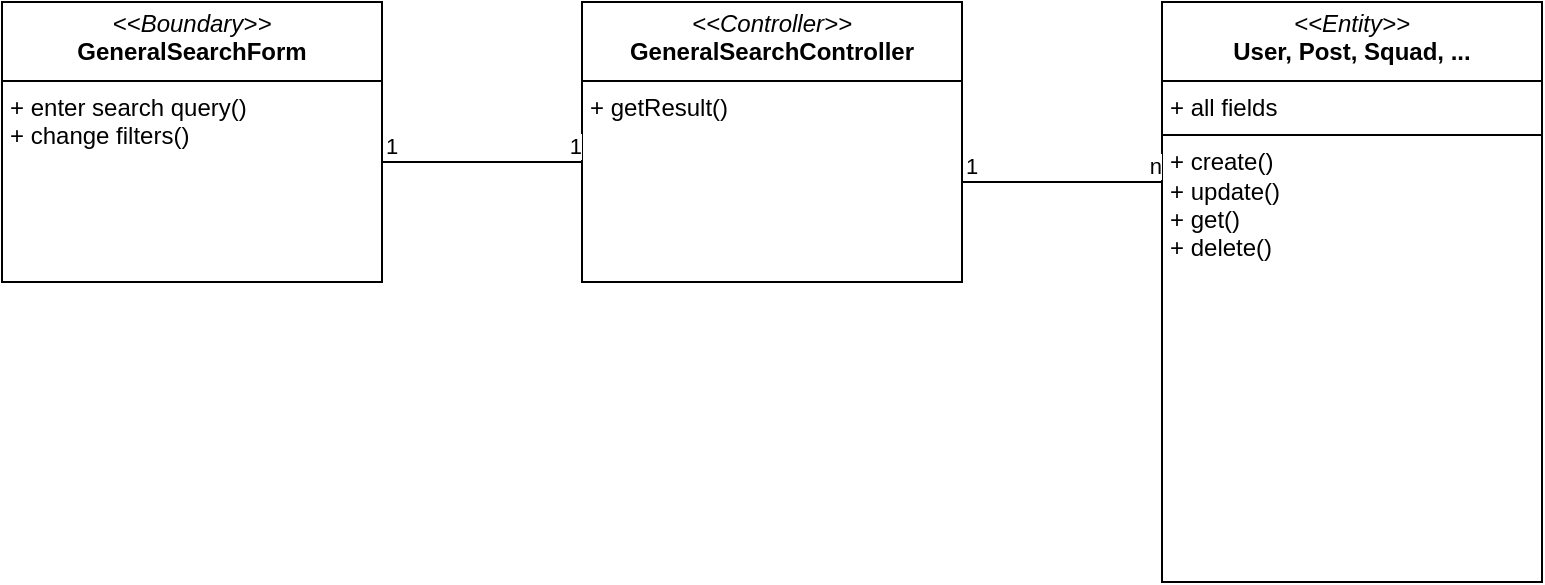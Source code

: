 <mxfile version="26.1.0">
  <diagram name="Page-1" id="ffcD8voAagH-rWKu-8UN">
    <mxGraphModel dx="1313" dy="795" grid="1" gridSize="10" guides="1" tooltips="1" connect="1" arrows="1" fold="1" page="1" pageScale="1" pageWidth="850" pageHeight="1100" math="0" shadow="0">
      <root>
        <mxCell id="0" />
        <mxCell id="1" parent="0" />
        <mxCell id="MYng_dgbIwKhS1Yd3RaK-1" value="&lt;p style=&quot;margin:0px;margin-top:4px;text-align:center;&quot;&gt;&lt;i&gt;&amp;lt;&amp;lt;Entity&amp;gt;&amp;gt;&lt;/i&gt;&lt;br&gt;&lt;b&gt;User, Post, Squad, ...&lt;/b&gt;&lt;/p&gt;&lt;hr size=&quot;1&quot; style=&quot;border-style:solid;&quot;&gt;&lt;p style=&quot;margin:0px;margin-left:4px;&quot;&gt;+ all fields&lt;/p&gt;&lt;hr size=&quot;1&quot; style=&quot;border-style:solid;&quot;&gt;&lt;p style=&quot;margin:0px;margin-left:4px;&quot;&gt;+ create()&lt;br&gt;&lt;/p&gt;&lt;p style=&quot;margin:0px;margin-left:4px;&quot;&gt;+ update()&lt;/p&gt;&lt;p style=&quot;margin:0px;margin-left:4px;&quot;&gt;+ get()&lt;/p&gt;&lt;p style=&quot;margin:0px;margin-left:4px;&quot;&gt;+ delete()&lt;/p&gt;" style="verticalAlign=top;align=left;overflow=fill;html=1;whiteSpace=wrap;" vertex="1" parent="1">
          <mxGeometry x="620" y="40" width="190" height="290" as="geometry" />
        </mxCell>
        <mxCell id="MYng_dgbIwKhS1Yd3RaK-2" value="&lt;p style=&quot;margin:0px;margin-top:4px;text-align:center;&quot;&gt;&lt;i&gt;&amp;lt;&amp;lt;Boundary&amp;gt;&amp;gt;&lt;/i&gt;&lt;br&gt;&lt;b&gt;GeneralSearchForm&lt;/b&gt;&lt;/p&gt;&lt;hr size=&quot;1&quot; style=&quot;border-style:solid;&quot;&gt;&lt;p style=&quot;margin:0px;margin-left:4px;&quot;&gt;+ enter search query()&lt;/p&gt;&lt;p style=&quot;margin:0px;margin-left:4px;&quot;&gt;+ change filters()&lt;/p&gt;" style="verticalAlign=top;align=left;overflow=fill;html=1;whiteSpace=wrap;" vertex="1" parent="1">
          <mxGeometry x="40" y="40" width="190" height="140" as="geometry" />
        </mxCell>
        <mxCell id="MYng_dgbIwKhS1Yd3RaK-3" value="&lt;p style=&quot;margin:0px;margin-top:4px;text-align:center;&quot;&gt;&lt;i&gt;&amp;lt;&amp;lt;Controller&amp;gt;&amp;gt;&lt;/i&gt;&lt;br&gt;&lt;b&gt;GeneralSearchController&lt;/b&gt;&lt;/p&gt;&lt;hr size=&quot;1&quot; style=&quot;border-style:solid;&quot;&gt;&lt;p style=&quot;margin:0px;margin-left:4px;&quot;&gt;+ getResult()&lt;br&gt;&lt;/p&gt;" style="verticalAlign=top;align=left;overflow=fill;html=1;whiteSpace=wrap;" vertex="1" parent="1">
          <mxGeometry x="330" y="40" width="190" height="140" as="geometry" />
        </mxCell>
        <mxCell id="MYng_dgbIwKhS1Yd3RaK-4" value="" style="endArrow=none;html=1;edgeStyle=orthogonalEdgeStyle;rounded=0;" edge="1" parent="1">
          <mxGeometry relative="1" as="geometry">
            <mxPoint x="230" y="120" as="sourcePoint" />
            <mxPoint x="330" y="120" as="targetPoint" />
          </mxGeometry>
        </mxCell>
        <mxCell id="MYng_dgbIwKhS1Yd3RaK-5" value="1" style="edgeLabel;resizable=0;html=1;align=left;verticalAlign=bottom;" connectable="0" vertex="1" parent="MYng_dgbIwKhS1Yd3RaK-4">
          <mxGeometry x="-1" relative="1" as="geometry" />
        </mxCell>
        <mxCell id="MYng_dgbIwKhS1Yd3RaK-6" value="1" style="edgeLabel;resizable=0;html=1;align=right;verticalAlign=bottom;" connectable="0" vertex="1" parent="MYng_dgbIwKhS1Yd3RaK-4">
          <mxGeometry x="1" relative="1" as="geometry" />
        </mxCell>
        <mxCell id="MYng_dgbIwKhS1Yd3RaK-7" value="" style="endArrow=none;html=1;edgeStyle=orthogonalEdgeStyle;rounded=0;" edge="1" parent="1">
          <mxGeometry relative="1" as="geometry">
            <mxPoint x="520" y="130" as="sourcePoint" />
            <mxPoint x="620" y="130" as="targetPoint" />
          </mxGeometry>
        </mxCell>
        <mxCell id="MYng_dgbIwKhS1Yd3RaK-8" value="1" style="edgeLabel;resizable=0;html=1;align=left;verticalAlign=bottom;" connectable="0" vertex="1" parent="MYng_dgbIwKhS1Yd3RaK-7">
          <mxGeometry x="-1" relative="1" as="geometry" />
        </mxCell>
        <mxCell id="MYng_dgbIwKhS1Yd3RaK-9" value="n" style="edgeLabel;resizable=0;html=1;align=right;verticalAlign=bottom;" connectable="0" vertex="1" parent="MYng_dgbIwKhS1Yd3RaK-7">
          <mxGeometry x="1" relative="1" as="geometry" />
        </mxCell>
      </root>
    </mxGraphModel>
  </diagram>
</mxfile>
